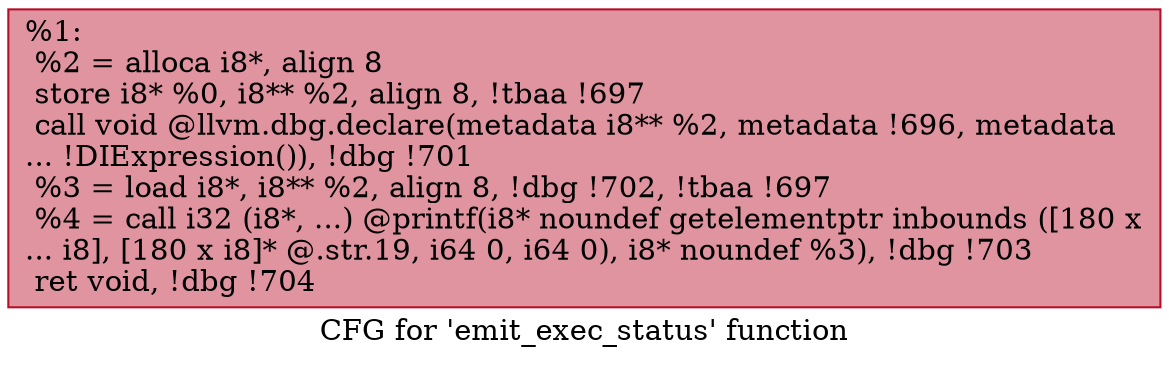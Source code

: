 digraph "CFG for 'emit_exec_status' function" {
	label="CFG for 'emit_exec_status' function";

	Node0x1e776d0 [shape=record,color="#b70d28ff", style=filled, fillcolor="#b70d2870",label="{%1:\l  %2 = alloca i8*, align 8\l  store i8* %0, i8** %2, align 8, !tbaa !697\l  call void @llvm.dbg.declare(metadata i8** %2, metadata !696, metadata\l... !DIExpression()), !dbg !701\l  %3 = load i8*, i8** %2, align 8, !dbg !702, !tbaa !697\l  %4 = call i32 (i8*, ...) @printf(i8* noundef getelementptr inbounds ([180 x\l... i8], [180 x i8]* @.str.19, i64 0, i64 0), i8* noundef %3), !dbg !703\l  ret void, !dbg !704\l}"];
}
